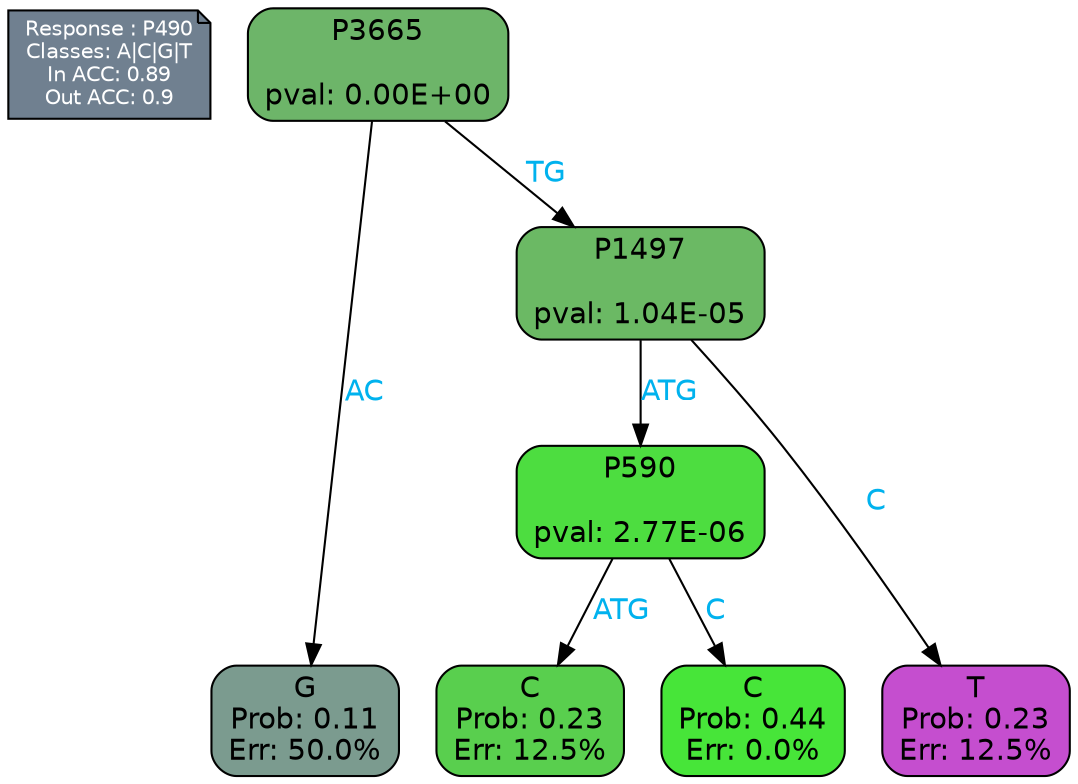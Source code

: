 digraph Tree {
node [shape=box, style="filled, rounded", color="black", fontname=helvetica] ;
graph [ranksep=equally, splines=polylines, bgcolor=transparent, dpi=600] ;
edge [fontname=helvetica] ;
LEGEND [label="Response : P490
Classes: A|C|G|T
In ACC: 0.89
Out ACC: 0.9
",shape=note,align=left,style=filled,fillcolor="slategray",fontcolor="white",fontsize=10];1 [label="P3665

pval: 0.00E+00", fillcolor="#6db569"] ;
2 [label="G
Prob: 0.11
Err: 50.0%", fillcolor="#7b9b8f"] ;
3 [label="P1497

pval: 1.04E-05", fillcolor="#6bb964"] ;
4 [label="P590

pval: 2.77E-06", fillcolor="#4ddd40"] ;
5 [label="C
Prob: 0.23
Err: 12.5%", fillcolor="#59cf4e"] ;
6 [label="C
Prob: 0.44
Err: 0.0%", fillcolor="#47e539"] ;
7 [label="T
Prob: 0.23
Err: 12.5%", fillcolor="#c54ecf"] ;
1 -> 2 [label="AC",fontcolor=deepskyblue2] ;
1 -> 3 [label="TG",fontcolor=deepskyblue2] ;
3 -> 4 [label="ATG",fontcolor=deepskyblue2] ;
3 -> 7 [label="C",fontcolor=deepskyblue2] ;
4 -> 5 [label="ATG",fontcolor=deepskyblue2] ;
4 -> 6 [label="C",fontcolor=deepskyblue2] ;
{rank = same; 2;5;6;7;}{rank = same; LEGEND;1;}}